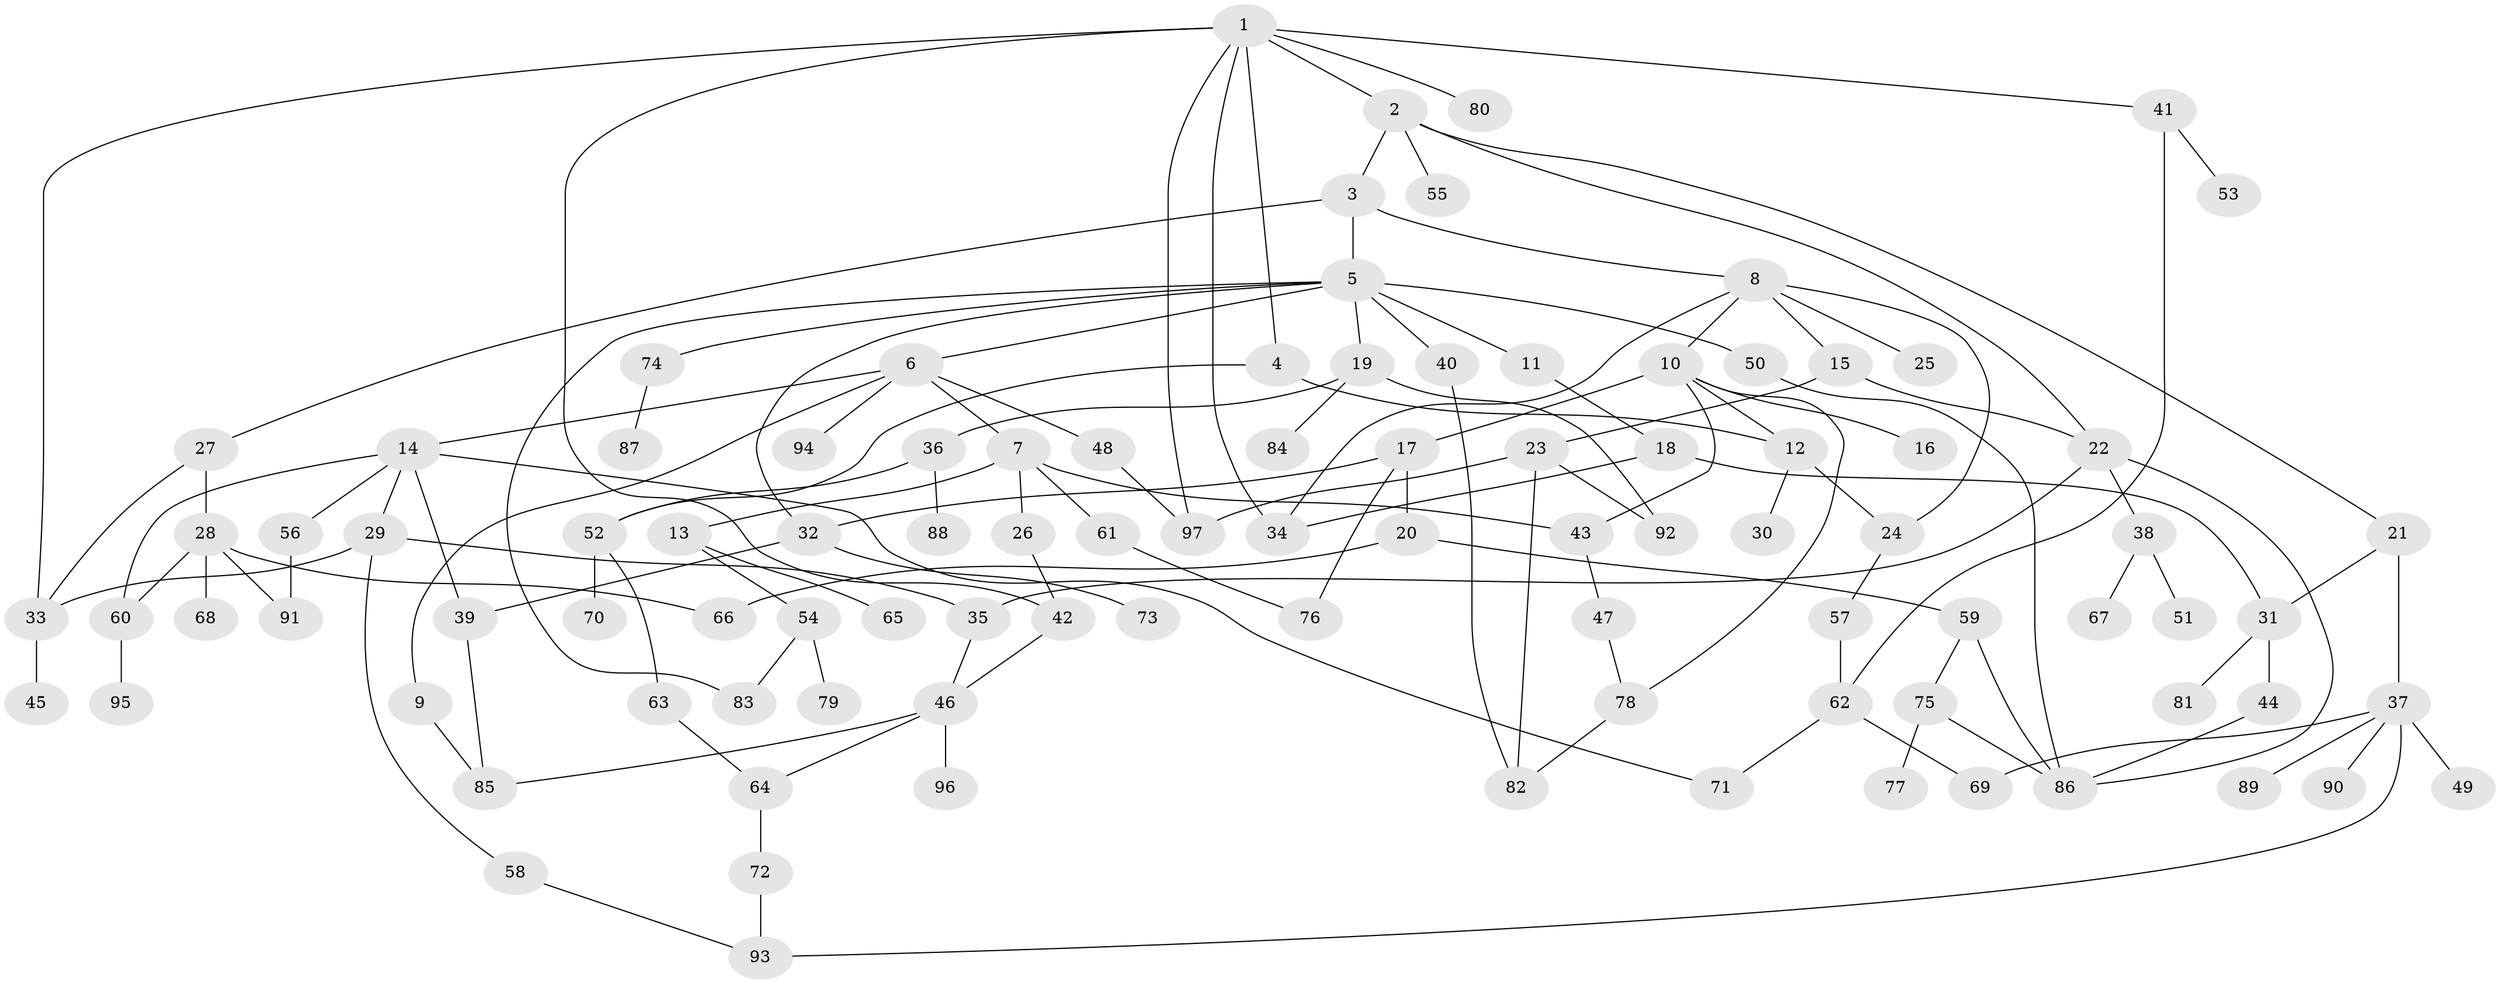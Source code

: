 // coarse degree distribution, {8: 0.06666666666666667, 4: 0.26666666666666666, 11: 0.03333333333333333, 5: 0.03333333333333333, 3: 0.23333333333333334, 2: 0.16666666666666666, 7: 0.06666666666666667, 6: 0.03333333333333333, 1: 0.1}
// Generated by graph-tools (version 1.1) at 2025/49/03/04/25 22:49:07]
// undirected, 97 vertices, 134 edges
graph export_dot {
  node [color=gray90,style=filled];
  1;
  2;
  3;
  4;
  5;
  6;
  7;
  8;
  9;
  10;
  11;
  12;
  13;
  14;
  15;
  16;
  17;
  18;
  19;
  20;
  21;
  22;
  23;
  24;
  25;
  26;
  27;
  28;
  29;
  30;
  31;
  32;
  33;
  34;
  35;
  36;
  37;
  38;
  39;
  40;
  41;
  42;
  43;
  44;
  45;
  46;
  47;
  48;
  49;
  50;
  51;
  52;
  53;
  54;
  55;
  56;
  57;
  58;
  59;
  60;
  61;
  62;
  63;
  64;
  65;
  66;
  67;
  68;
  69;
  70;
  71;
  72;
  73;
  74;
  75;
  76;
  77;
  78;
  79;
  80;
  81;
  82;
  83;
  84;
  85;
  86;
  87;
  88;
  89;
  90;
  91;
  92;
  93;
  94;
  95;
  96;
  97;
  1 -- 2;
  1 -- 4;
  1 -- 33;
  1 -- 41;
  1 -- 80;
  1 -- 34;
  1 -- 42;
  1 -- 97;
  2 -- 3;
  2 -- 21;
  2 -- 55;
  2 -- 22;
  3 -- 5;
  3 -- 8;
  3 -- 27;
  4 -- 12;
  4 -- 52;
  5 -- 6;
  5 -- 11;
  5 -- 19;
  5 -- 32;
  5 -- 40;
  5 -- 50;
  5 -- 74;
  5 -- 83;
  6 -- 7;
  6 -- 9;
  6 -- 14;
  6 -- 48;
  6 -- 94;
  7 -- 13;
  7 -- 26;
  7 -- 43;
  7 -- 61;
  8 -- 10;
  8 -- 15;
  8 -- 24;
  8 -- 25;
  8 -- 34;
  9 -- 85;
  10 -- 16;
  10 -- 17;
  10 -- 78;
  10 -- 12;
  10 -- 43;
  11 -- 18;
  12 -- 30;
  12 -- 24;
  13 -- 54;
  13 -- 65;
  14 -- 29;
  14 -- 39;
  14 -- 56;
  14 -- 60;
  14 -- 71;
  15 -- 22;
  15 -- 23;
  17 -- 20;
  17 -- 76;
  17 -- 32;
  18 -- 31;
  18 -- 34;
  19 -- 36;
  19 -- 84;
  19 -- 92;
  20 -- 59;
  20 -- 66;
  21 -- 37;
  21 -- 31;
  22 -- 35;
  22 -- 38;
  22 -- 86;
  23 -- 92;
  23 -- 97;
  23 -- 82;
  24 -- 57;
  26 -- 42;
  27 -- 28;
  27 -- 33;
  28 -- 68;
  28 -- 91;
  28 -- 60;
  28 -- 66;
  29 -- 58;
  29 -- 33;
  29 -- 35;
  31 -- 44;
  31 -- 81;
  32 -- 73;
  32 -- 39;
  33 -- 45;
  35 -- 46;
  36 -- 52;
  36 -- 88;
  37 -- 49;
  37 -- 89;
  37 -- 90;
  37 -- 69;
  37 -- 93;
  38 -- 51;
  38 -- 67;
  39 -- 85;
  40 -- 82;
  41 -- 53;
  41 -- 62;
  42 -- 46;
  43 -- 47;
  44 -- 86;
  46 -- 85;
  46 -- 96;
  46 -- 64;
  47 -- 78;
  48 -- 97;
  50 -- 86;
  52 -- 63;
  52 -- 70;
  54 -- 79;
  54 -- 83;
  56 -- 91;
  57 -- 62;
  58 -- 93;
  59 -- 75;
  59 -- 86;
  60 -- 95;
  61 -- 76;
  62 -- 69;
  62 -- 71;
  63 -- 64;
  64 -- 72;
  72 -- 93;
  74 -- 87;
  75 -- 77;
  75 -- 86;
  78 -- 82;
}
